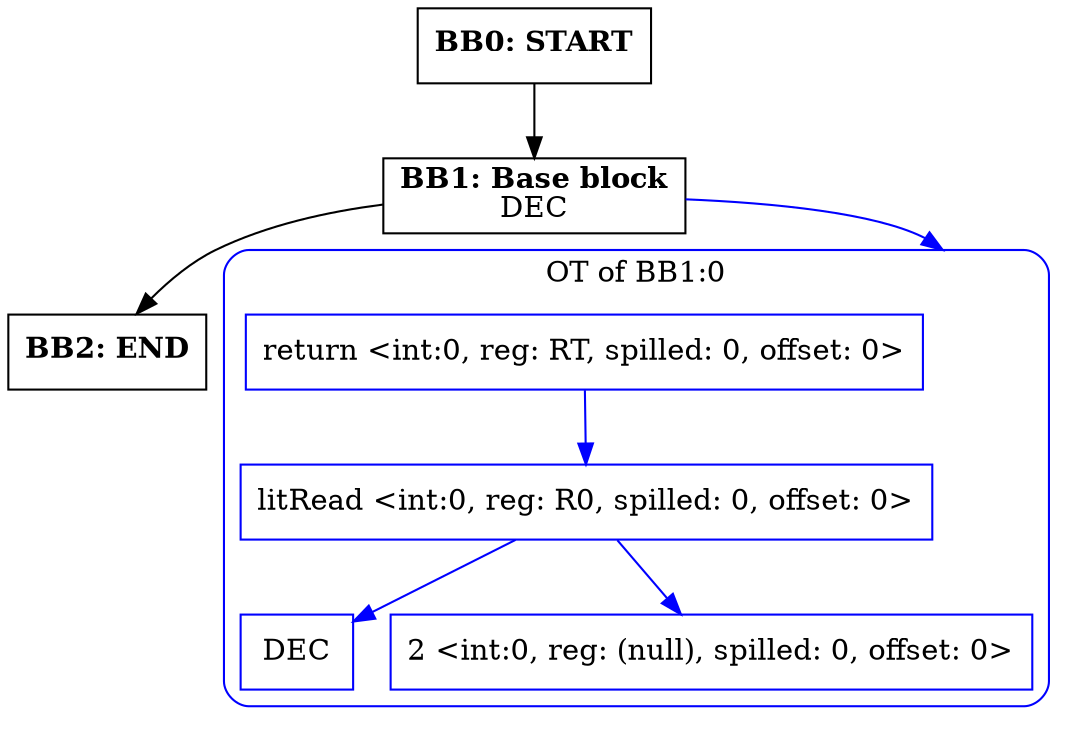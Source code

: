 digraph CFG {
    compound=true;
    graph [splines=true];
    node [shape=rectangle];

    BB2 [label=<<B>BB2: END</B><BR ALIGN="CENTER"/>>];
    BB1 [label=<<B>BB1: Base block</B><BR ALIGN="CENTER"/>DEC<BR ALIGN="CENTER"/>>];
    subgraph cluster_instruction0 {
        label = "OT of BB1:0";
        style=rounded;
        color=blue;
        entry0 [shape=point, style=invis];
        node0 [label="return <int:0, reg: RT, spilled: 0, offset: 0>", color=blue];
        node1 [label="litRead <int:0, reg: R0, spilled: 0, offset: 0>", color=blue];
        node2 [label="DEC", color=blue];
        node1 -> node2[color=blue];
        node3 [label="2 <int:0, reg: (null), spilled: 0, offset: 0>", color=blue];
        node1 -> node3[color=blue];
        node0 -> node1[color=blue];
    }
    BB1 -> entry0 [lhead=cluster_instruction0, color=blue];
    BB0 [label=<<B>BB0: START</B><BR ALIGN="CENTER"/>>];

    BB1 -> BB2;
    BB0 -> BB1;
}
